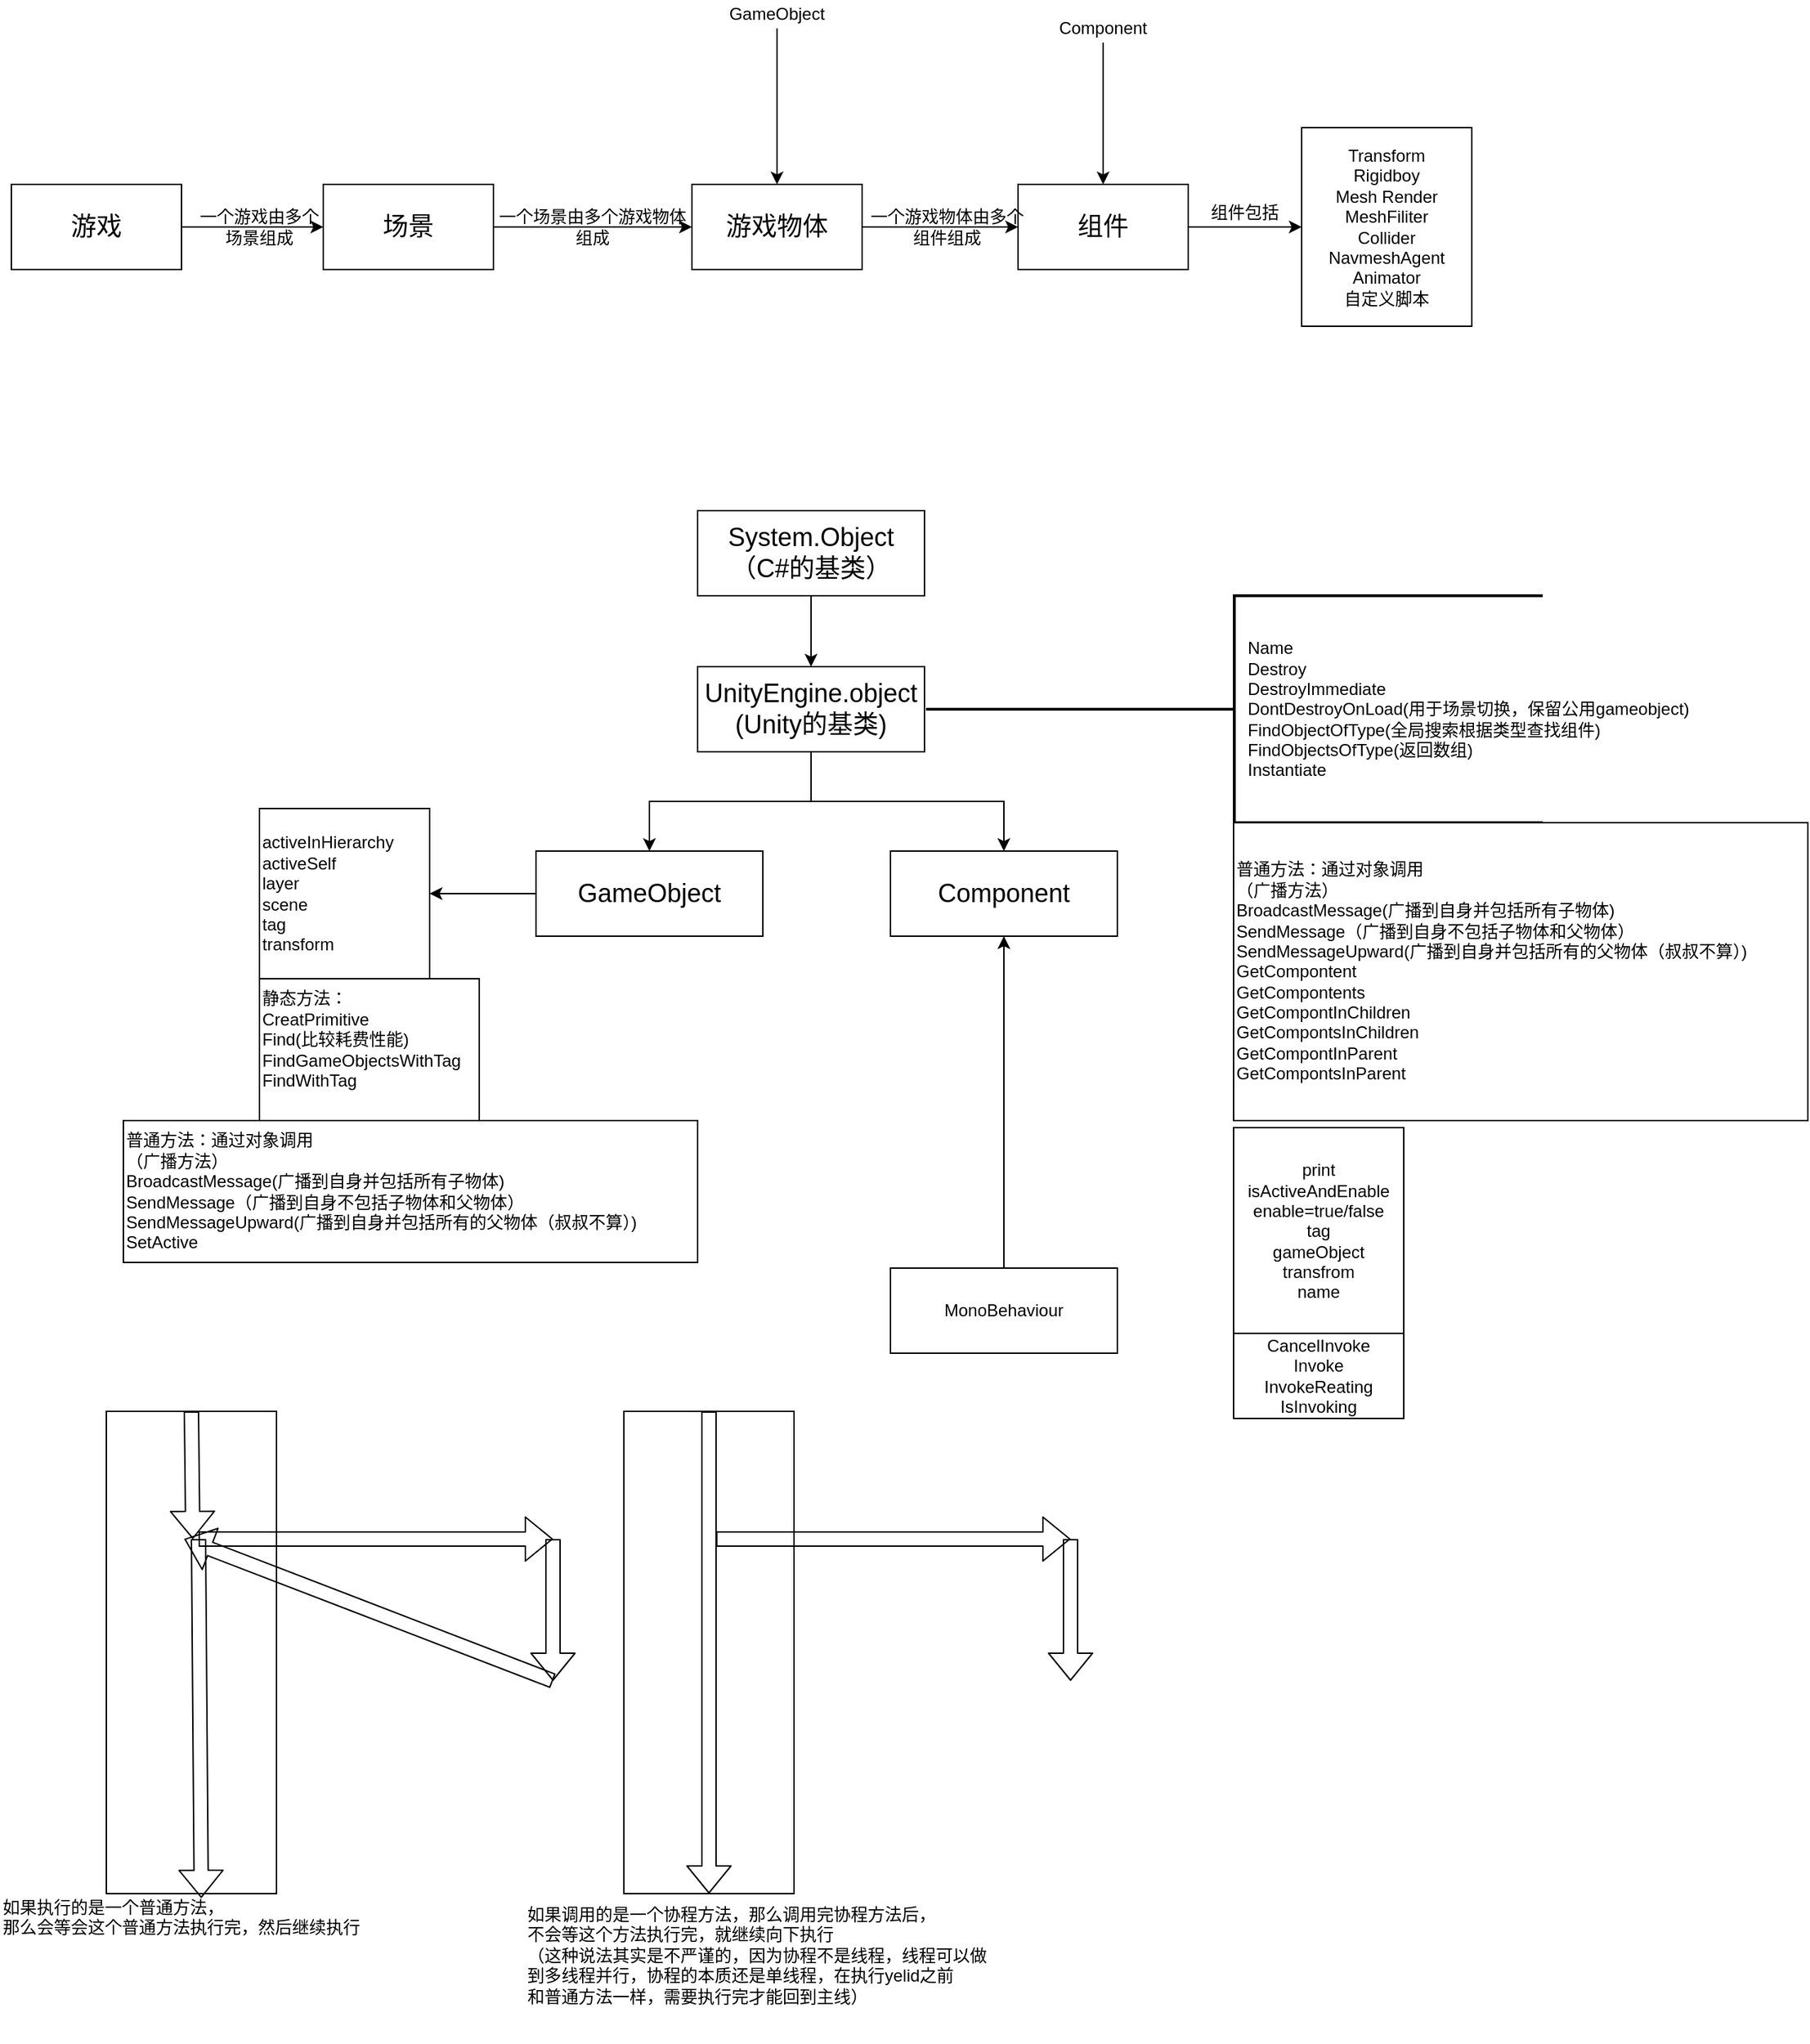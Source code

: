 <mxfile version="10.6.0" type="github"><diagram id="2W7xvTV766xBTNw3MoUk" name="Ã§Â¬Â¬ 1 Ã©Â¡Âµ"><mxGraphModel dx="1118" dy="707" grid="1" gridSize="50" guides="1" tooltips="1" connect="1" arrows="1" fold="1" page="1" pageScale="1" pageWidth="2336" pageHeight="1654" math="0" shadow="0"><root><mxCell id="0"/><mxCell id="1" parent="0"/><mxCell id="loPyqGz9HR_U_Kd9a6xB-5" value="" style="edgeStyle=orthogonalEdgeStyle;rounded=0;orthogonalLoop=1;jettySize=auto;html=1;" parent="1" source="loPyqGz9HR_U_Kd9a6xB-3" target="loPyqGz9HR_U_Kd9a6xB-4" edge="1"><mxGeometry relative="1" as="geometry"/></mxCell><mxCell id="loPyqGz9HR_U_Kd9a6xB-3" value="&lt;span style=&quot;font-size: 18px&quot;&gt;游戏&lt;/span&gt;" style="rounded=0;whiteSpace=wrap;html=1;" parent="1" vertex="1"><mxGeometry x="20" y="240" width="120" height="60" as="geometry"/></mxCell><mxCell id="loPyqGz9HR_U_Kd9a6xB-14" style="edgeStyle=orthogonalEdgeStyle;rounded=0;orthogonalLoop=1;jettySize=auto;html=1;" parent="1" source="loPyqGz9HR_U_Kd9a6xB-4" target="loPyqGz9HR_U_Kd9a6xB-7" edge="1"><mxGeometry relative="1" as="geometry"/></mxCell><mxCell id="loPyqGz9HR_U_Kd9a6xB-4" value="&lt;font style=&quot;font-size: 18px&quot;&gt;场景&lt;/font&gt;" style="rounded=0;whiteSpace=wrap;html=1;" parent="1" vertex="1"><mxGeometry x="240" y="240" width="120" height="60" as="geometry"/></mxCell><mxCell id="loPyqGz9HR_U_Kd9a6xB-6" value="一个游戏由多个场景组成" style="text;html=1;strokeColor=none;fillColor=none;align=center;verticalAlign=middle;whiteSpace=wrap;rounded=0;" parent="1" vertex="1"><mxGeometry x="150" y="260" width="90" height="20" as="geometry"/></mxCell><mxCell id="loPyqGz9HR_U_Kd9a6xB-18" style="edgeStyle=orthogonalEdgeStyle;rounded=0;orthogonalLoop=1;jettySize=auto;html=1;" parent="1" source="loPyqGz9HR_U_Kd9a6xB-7" target="loPyqGz9HR_U_Kd9a6xB-17" edge="1"><mxGeometry relative="1" as="geometry"/></mxCell><mxCell id="loPyqGz9HR_U_Kd9a6xB-7" value="&lt;span style=&quot;font-size: 18px&quot;&gt;游戏物体&lt;/span&gt;" style="rounded=0;whiteSpace=wrap;html=1;" parent="1" vertex="1"><mxGeometry x="500" y="240" width="120" height="60" as="geometry"/></mxCell><mxCell id="loPyqGz9HR_U_Kd9a6xB-16" value="一个场景由多个游戏物体组成" style="text;html=1;strokeColor=none;fillColor=none;align=center;verticalAlign=middle;whiteSpace=wrap;rounded=0;" parent="1" vertex="1"><mxGeometry x="360" y="260" width="140" height="20" as="geometry"/></mxCell><mxCell id="loPyqGz9HR_U_Kd9a6xB-25" style="edgeStyle=orthogonalEdgeStyle;rounded=0;orthogonalLoop=1;jettySize=auto;html=1;entryX=0;entryY=0.5;entryDx=0;entryDy=0;" parent="1" source="loPyqGz9HR_U_Kd9a6xB-17" target="loPyqGz9HR_U_Kd9a6xB-24" edge="1"><mxGeometry relative="1" as="geometry"/></mxCell><mxCell id="loPyqGz9HR_U_Kd9a6xB-17" value="&lt;span style=&quot;font-size: 18px&quot;&gt;组件&lt;/span&gt;" style="rounded=0;whiteSpace=wrap;html=1;" parent="1" vertex="1"><mxGeometry x="730" y="240" width="120" height="60" as="geometry"/></mxCell><mxCell id="loPyqGz9HR_U_Kd9a6xB-19" value="一个游戏物体由多个组件组成" style="text;html=1;strokeColor=none;fillColor=none;align=center;verticalAlign=middle;whiteSpace=wrap;rounded=0;" parent="1" vertex="1"><mxGeometry x="620" y="260" width="120" height="20" as="geometry"/></mxCell><mxCell id="loPyqGz9HR_U_Kd9a6xB-22" style="edgeStyle=orthogonalEdgeStyle;rounded=0;orthogonalLoop=1;jettySize=auto;html=1;" parent="1" source="loPyqGz9HR_U_Kd9a6xB-20" target="loPyqGz9HR_U_Kd9a6xB-7" edge="1"><mxGeometry relative="1" as="geometry"/></mxCell><mxCell id="loPyqGz9HR_U_Kd9a6xB-20" value="GameObject" style="text;html=1;strokeColor=none;fillColor=none;align=center;verticalAlign=middle;whiteSpace=wrap;rounded=0;" parent="1" vertex="1"><mxGeometry x="490" y="110" width="140" height="20" as="geometry"/></mxCell><mxCell id="loPyqGz9HR_U_Kd9a6xB-23" style="edgeStyle=orthogonalEdgeStyle;rounded=0;orthogonalLoop=1;jettySize=auto;html=1;entryX=0.5;entryY=0;entryDx=0;entryDy=0;" parent="1" source="loPyqGz9HR_U_Kd9a6xB-21" target="loPyqGz9HR_U_Kd9a6xB-17" edge="1"><mxGeometry relative="1" as="geometry"/></mxCell><mxCell id="loPyqGz9HR_U_Kd9a6xB-21" value="Component" style="text;html=1;strokeColor=none;fillColor=none;align=center;verticalAlign=middle;whiteSpace=wrap;rounded=0;" parent="1" vertex="1"><mxGeometry x="720" y="120" width="140" height="20" as="geometry"/></mxCell><mxCell id="loPyqGz9HR_U_Kd9a6xB-24" value="Transform&lt;br&gt;Rigidboy&lt;br&gt;Mesh Render&lt;br&gt;MeshFiliter&lt;br&gt;Collider&lt;br&gt;NavmeshAgent&lt;br&gt;Animator&lt;br&gt;自定义脚本&lt;br&gt;" style="rounded=0;whiteSpace=wrap;html=1;" parent="1" vertex="1"><mxGeometry x="930" y="200" width="120" height="140" as="geometry"/></mxCell><mxCell id="loPyqGz9HR_U_Kd9a6xB-26" value="组件包括" style="text;html=1;strokeColor=none;fillColor=none;align=center;verticalAlign=middle;whiteSpace=wrap;rounded=0;" parent="1" vertex="1"><mxGeometry x="820" y="250" width="140" height="20" as="geometry"/></mxCell><mxCell id="loPyqGz9HR_U_Kd9a6xB-33" style="edgeStyle=orthogonalEdgeStyle;rounded=0;orthogonalLoop=1;jettySize=auto;html=1;entryX=0.5;entryY=0;entryDx=0;entryDy=0;" parent="1" source="loPyqGz9HR_U_Kd9a6xB-28" target="loPyqGz9HR_U_Kd9a6xB-31" edge="1"><mxGeometry relative="1" as="geometry"/></mxCell><mxCell id="loPyqGz9HR_U_Kd9a6xB-34" style="edgeStyle=orthogonalEdgeStyle;rounded=0;orthogonalLoop=1;jettySize=auto;html=1;" parent="1" source="loPyqGz9HR_U_Kd9a6xB-28" target="loPyqGz9HR_U_Kd9a6xB-32" edge="1"><mxGeometry relative="1" as="geometry"/></mxCell><mxCell id="loPyqGz9HR_U_Kd9a6xB-28" value="&lt;span style=&quot;font-size: 18px&quot;&gt;UnityEngine.object&lt;br&gt;(Unity的基类)&lt;br&gt;&lt;/span&gt;" style="rounded=0;whiteSpace=wrap;html=1;" parent="1" vertex="1"><mxGeometry x="504" y="580" width="160" height="60" as="geometry"/></mxCell><mxCell id="loPyqGz9HR_U_Kd9a6xB-30" style="edgeStyle=orthogonalEdgeStyle;rounded=0;orthogonalLoop=1;jettySize=auto;html=1;entryX=0.5;entryY=0;entryDx=0;entryDy=0;" parent="1" source="loPyqGz9HR_U_Kd9a6xB-29" target="loPyqGz9HR_U_Kd9a6xB-28" edge="1"><mxGeometry relative="1" as="geometry"/></mxCell><mxCell id="loPyqGz9HR_U_Kd9a6xB-29" value="&lt;span style=&quot;font-size: 18px&quot;&gt;System.Object&lt;br&gt;（C#的基类）&lt;br&gt;&lt;/span&gt;" style="rounded=0;whiteSpace=wrap;html=1;" parent="1" vertex="1"><mxGeometry x="504" y="470" width="160" height="60" as="geometry"/></mxCell><mxCell id="loPyqGz9HR_U_Kd9a6xB-41" style="edgeStyle=orthogonalEdgeStyle;rounded=0;orthogonalLoop=1;jettySize=auto;html=1;entryX=1;entryY=0.5;entryDx=0;entryDy=0;" parent="1" source="loPyqGz9HR_U_Kd9a6xB-31" target="loPyqGz9HR_U_Kd9a6xB-40" edge="1"><mxGeometry relative="1" as="geometry"/></mxCell><mxCell id="loPyqGz9HR_U_Kd9a6xB-31" value="&lt;span style=&quot;font-size: 18px&quot;&gt;GameObject&lt;/span&gt;" style="rounded=0;whiteSpace=wrap;html=1;" parent="1" vertex="1"><mxGeometry x="390" y="710" width="160" height="60" as="geometry"/></mxCell><mxCell id="loPyqGz9HR_U_Kd9a6xB-32" value="&lt;span style=&quot;font-size: 18px&quot;&gt;Component&lt;/span&gt;" style="rounded=0;whiteSpace=wrap;html=1;" parent="1" vertex="1"><mxGeometry x="640" y="710" width="160" height="60" as="geometry"/></mxCell><mxCell id="loPyqGz9HR_U_Kd9a6xB-35" value="" style="strokeWidth=2;html=1;shape=mxgraph.flowchart.annotation_2;align=left;" parent="1" vertex="1"><mxGeometry x="665" y="530" width="435" height="160" as="geometry"/></mxCell><mxCell id="loPyqGz9HR_U_Kd9a6xB-39" value="Name&lt;br&gt;Destroy&lt;br&gt;DestroyImmediate&lt;br&gt;DontDestroyOnLoad(用于场景切换，保留公用gameobject)&lt;br&gt;FindObjectOfType(全局搜索根据类型查找组件)&lt;br&gt;FindObjectsOfType(返回数组)&lt;br&gt;Instantiate&lt;br&gt;" style="text;html=1;strokeColor=none;fillColor=none;align=left;verticalAlign=middle;whiteSpace=wrap;rounded=0;" parent="1" vertex="1"><mxGeometry x="890" y="535" width="350" height="150" as="geometry"/></mxCell><mxCell id="loPyqGz9HR_U_Kd9a6xB-40" value="activeInHierarchy&lt;br&gt;activeSelf&lt;br&gt;layer&lt;br&gt;scene&lt;br&gt;tag&lt;br&gt;transform&lt;br&gt;" style="rounded=0;whiteSpace=wrap;html=1;align=left;" parent="1" vertex="1"><mxGeometry x="195" y="680" width="120" height="120" as="geometry"/></mxCell><mxCell id="loPyqGz9HR_U_Kd9a6xB-42" value="静态方法：&lt;br&gt;CreatPrimitive&lt;br&gt;Find(比较耗费性能)&lt;br&gt;FindGameObjectsWithTag&lt;br&gt;FindWithTag&lt;br&gt;&lt;br&gt;" style="rounded=0;whiteSpace=wrap;html=1;align=left;" parent="1" vertex="1"><mxGeometry x="195" y="800" width="155" height="100" as="geometry"/></mxCell><mxCell id="Lj7q60K3HDPkr7oS7ox3-1" value="普通方法：通过对象调用&lt;br&gt;&lt;div style=&quot;text-align: left&quot;&gt;（广播方法）&lt;/div&gt;&lt;div style=&quot;text-align: left&quot;&gt;BroadcastMessage(广播到自身并包括所有子物体)&lt;/div&gt;&lt;div style=&quot;text-align: left&quot;&gt;SendMessage（广播到自身不包括子物体和父物体）&lt;/div&gt;&lt;div style=&quot;text-align: left&quot;&gt;SendMessageUpward(广播到自身并包括所有的父物体（叔叔不算）)&lt;/div&gt;&lt;div style=&quot;text-align: left&quot;&gt;SetActive&lt;/div&gt;" style="rounded=0;whiteSpace=wrap;html=1;align=left;" parent="1" vertex="1"><mxGeometry x="99" y="900" width="405" height="100" as="geometry"/></mxCell><mxCell id="Lj7q60K3HDPkr7oS7ox3-2" value="普通方法：通过对象调用&lt;br&gt;&lt;div style=&quot;text-align: left&quot;&gt;（广播方法）&lt;/div&gt;&lt;div style=&quot;text-align: left&quot;&gt;BroadcastMessage(广播到自身并包括所有子物体)&lt;/div&gt;&lt;div style=&quot;text-align: left&quot;&gt;SendMessage（广播到自身不包括子物体和父物体）&lt;/div&gt;&lt;div style=&quot;text-align: left&quot;&gt;SendMessageUpward(广播到自身并包括所有的父物体（叔叔不算）)&lt;/div&gt;&lt;div style=&quot;text-align: left&quot;&gt;GetCompontent&lt;/div&gt;&lt;div style=&quot;text-align: left&quot;&gt;GetCompontents&lt;/div&gt;&lt;div style=&quot;text-align: left&quot;&gt;GetCompontInChildren&lt;/div&gt;&lt;div style=&quot;text-align: left&quot;&gt;GetCompontsInChildren&lt;/div&gt;&lt;div style=&quot;text-align: left&quot;&gt;GetCompontInParent&lt;/div&gt;&lt;div style=&quot;text-align: left&quot;&gt;GetCompontsInParent&lt;/div&gt;" style="rounded=0;whiteSpace=wrap;html=1;align=left;" parent="1" vertex="1"><mxGeometry x="882" y="690" width="405" height="210" as="geometry"/></mxCell><mxCell id="Lj7q60K3HDPkr7oS7ox3-4" style="edgeStyle=orthogonalEdgeStyle;rounded=0;orthogonalLoop=1;jettySize=auto;html=1;" parent="1" source="Lj7q60K3HDPkr7oS7ox3-3" target="loPyqGz9HR_U_Kd9a6xB-32" edge="1"><mxGeometry relative="1" as="geometry"/></mxCell><mxCell id="Lj7q60K3HDPkr7oS7ox3-3" value="MonoBehaviour" style="rounded=0;whiteSpace=wrap;html=1;" parent="1" vertex="1"><mxGeometry x="640" y="1004" width="160" height="60" as="geometry"/></mxCell><mxCell id="oSYh90VOYV5eXUQ-hECW-1" value="print&lt;br&gt;isActiveAndEnable&lt;br&gt;enable=true/false&lt;br&gt;tag&lt;br&gt;gameObject&lt;br&gt;transfrom&lt;br&gt;name&lt;br&gt;" style="rounded=0;whiteSpace=wrap;html=1;" vertex="1" parent="1"><mxGeometry x="882" y="905" width="120" height="145" as="geometry"/></mxCell><mxCell id="oSYh90VOYV5eXUQ-hECW-2" value="CancelInvoke&lt;br&gt;Invoke&lt;br&gt;InvokeReating&lt;br&gt;IsInvoking&lt;br&gt;" style="rounded=0;whiteSpace=wrap;html=1;" vertex="1" parent="1"><mxGeometry x="882" y="1050" width="120" height="60" as="geometry"/></mxCell><mxCell id="oSYh90VOYV5eXUQ-hECW-3" value="" style="rounded=0;whiteSpace=wrap;html=1;" vertex="1" parent="1"><mxGeometry x="87" y="1105" width="120" height="340" as="geometry"/></mxCell><mxCell id="oSYh90VOYV5eXUQ-hECW-7" value="" style="shape=flexArrow;endArrow=classic;html=1;" edge="1" parent="1"><mxGeometry width="50" height="50" relative="1" as="geometry"><mxPoint x="402" y="1295" as="sourcePoint"/><mxPoint x="142" y="1195" as="targetPoint"/></mxGeometry></mxCell><mxCell id="oSYh90VOYV5eXUQ-hECW-8" value="" style="shape=flexArrow;endArrow=classic;html=1;exitX=0.5;exitY=0;exitDx=0;exitDy=0;" edge="1" parent="1" source="oSYh90VOYV5eXUQ-hECW-3"><mxGeometry width="50" height="50" relative="1" as="geometry"><mxPoint x="102" y="1245" as="sourcePoint"/><mxPoint x="148" y="1195" as="targetPoint"/></mxGeometry></mxCell><mxCell id="oSYh90VOYV5eXUQ-hECW-9" value="" style="shape=flexArrow;endArrow=classic;html=1;" edge="1" parent="1"><mxGeometry width="50" height="50" relative="1" as="geometry"><mxPoint x="152" y="1195" as="sourcePoint"/><mxPoint x="402" y="1195" as="targetPoint"/></mxGeometry></mxCell><mxCell id="oSYh90VOYV5eXUQ-hECW-10" value="" style="shape=flexArrow;endArrow=classic;html=1;" edge="1" parent="1"><mxGeometry width="50" height="50" relative="1" as="geometry"><mxPoint x="402" y="1195" as="sourcePoint"/><mxPoint x="402" y="1295" as="targetPoint"/></mxGeometry></mxCell><mxCell id="oSYh90VOYV5eXUQ-hECW-11" value="" style="shape=flexArrow;endArrow=classic;html=1;entryX=0.558;entryY=1.009;entryDx=0;entryDy=0;entryPerimeter=0;" edge="1" parent="1" target="oSYh90VOYV5eXUQ-hECW-3"><mxGeometry width="50" height="50" relative="1" as="geometry"><mxPoint x="152" y="1195" as="sourcePoint"/><mxPoint x="152" y="1295" as="targetPoint"/></mxGeometry></mxCell><mxCell id="oSYh90VOYV5eXUQ-hECW-12" value="" style="rounded=0;whiteSpace=wrap;html=1;" vertex="1" parent="1"><mxGeometry x="452" y="1105" width="120" height="340" as="geometry"/></mxCell><mxCell id="oSYh90VOYV5eXUQ-hECW-15" value="" style="shape=flexArrow;endArrow=classic;html=1;" edge="1" parent="1"><mxGeometry width="50" height="50" relative="1" as="geometry"><mxPoint x="517" y="1195" as="sourcePoint"/><mxPoint x="767" y="1195" as="targetPoint"/></mxGeometry></mxCell><mxCell id="oSYh90VOYV5eXUQ-hECW-16" value="" style="shape=flexArrow;endArrow=classic;html=1;" edge="1" parent="1"><mxGeometry width="50" height="50" relative="1" as="geometry"><mxPoint x="767" y="1195" as="sourcePoint"/><mxPoint x="767" y="1295" as="targetPoint"/></mxGeometry></mxCell><mxCell id="oSYh90VOYV5eXUQ-hECW-17" value="" style="shape=flexArrow;endArrow=classic;html=1;entryX=0.5;entryY=1;entryDx=0;entryDy=0;exitX=0.5;exitY=0;exitDx=0;exitDy=0;" edge="1" target="oSYh90VOYV5eXUQ-hECW-12" parent="1" source="oSYh90VOYV5eXUQ-hECW-12"><mxGeometry width="50" height="50" relative="1" as="geometry"><mxPoint x="517" y="1195" as="sourcePoint"/><mxPoint x="517" y="1295" as="targetPoint"/></mxGeometry></mxCell><mxCell id="oSYh90VOYV5eXUQ-hECW-18" value="如果执行的是一个普通方法，&lt;br&gt;那么会等会这个普通方法执行完，然后继续执行" style="text;html=1;resizable=0;points=[];autosize=1;align=left;verticalAlign=top;spacingTop=-4;" vertex="1" parent="1"><mxGeometry x="12" y="1445" width="300" height="50" as="geometry"/></mxCell><mxCell id="oSYh90VOYV5eXUQ-hECW-19" value="如果调用的是一个协程方法，那么调用完协程方法后，&lt;br&gt;不会等这个方法执行完，就继续向下执行&lt;br&gt;（这种说法其实是不严谨的，因为协程不是线程，线程可以做&lt;br&gt;到多线程并行，协程的本质还是单线程，在执行yelid之前&lt;br&gt;和普通方法一样，需要执行完才能回到主线）&lt;br&gt;" style="text;html=1;resizable=0;points=[];autosize=1;align=left;verticalAlign=top;spacingTop=-4;" vertex="1" parent="1"><mxGeometry x="382" y="1450" width="350" height="100" as="geometry"/></mxCell></root></mxGraphModel></diagram></mxfile>
